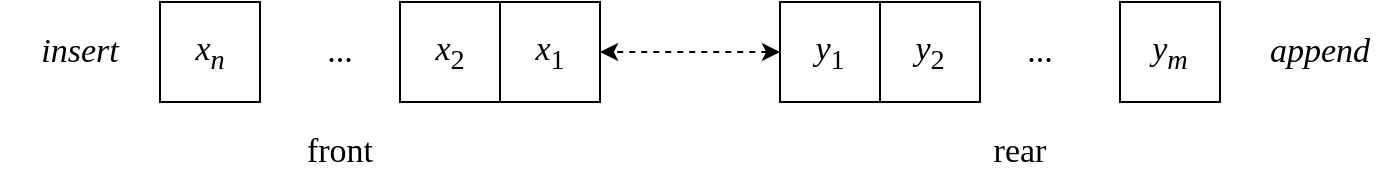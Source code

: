 <mxfile version="20.3.0" type="device" pages="2"><diagram id="tfBq0tVWoUPmBabS9Vh8" name="paired array"><mxGraphModel dx="1106" dy="852" grid="1" gridSize="10" guides="1" tooltips="1" connect="1" arrows="1" fold="1" page="1" pageScale="1" pageWidth="850" pageHeight="1100" math="0" shadow="0"><root><mxCell id="0"/><mxCell id="1" parent="0"/><mxCell id="3wsfO_mj57V4BgmMsToR-2" value="&lt;font size=&quot;1&quot; face=&quot;Times New Roman&quot;&gt;&lt;span style=&quot;font-size: 17px;&quot;&gt;&lt;i&gt;x&lt;/i&gt;&lt;sub style=&quot;&quot;&gt;1&lt;/sub&gt;&lt;/span&gt;&lt;/font&gt;" style="rounded=0;whiteSpace=wrap;html=1;" vertex="1" parent="1"><mxGeometry x="340" y="360" width="50" height="50" as="geometry"/></mxCell><mxCell id="3wsfO_mj57V4BgmMsToR-3" value="&lt;font size=&quot;1&quot; face=&quot;Times New Roman&quot;&gt;&lt;span style=&quot;font-size: 17px;&quot;&gt;&lt;i&gt;x&lt;/i&gt;&lt;sub style=&quot;&quot;&gt;2&lt;/sub&gt;&lt;/span&gt;&lt;/font&gt;" style="rounded=0;whiteSpace=wrap;html=1;" vertex="1" parent="1"><mxGeometry x="290" y="360" width="50" height="50" as="geometry"/></mxCell><mxCell id="3wsfO_mj57V4BgmMsToR-4" value="&lt;font size=&quot;1&quot; face=&quot;Times New Roman&quot;&gt;&lt;span style=&quot;font-size: 17px;&quot;&gt;&lt;i&gt;x&lt;/i&gt;&lt;sub style=&quot;&quot;&gt;&lt;i&gt;n&lt;/i&gt;&lt;/sub&gt;&lt;/span&gt;&lt;/font&gt;" style="rounded=0;whiteSpace=wrap;html=1;" vertex="1" parent="1"><mxGeometry x="170" y="360" width="50" height="50" as="geometry"/></mxCell><mxCell id="3wsfO_mj57V4BgmMsToR-5" value="&lt;font style=&quot;font-size: 17px;&quot;&gt;front&lt;/font&gt;" style="text;html=1;strokeColor=none;fillColor=none;align=center;verticalAlign=middle;whiteSpace=wrap;rounded=0;fontFamily=Times New Roman;fontSize=17;" vertex="1" parent="1"><mxGeometry x="230" y="420" width="60" height="30" as="geometry"/></mxCell><mxCell id="3wsfO_mj57V4BgmMsToR-6" value="&lt;font style=&quot;font-size: 17px;&quot;&gt;...&lt;/font&gt;" style="text;html=1;strokeColor=none;fillColor=none;align=center;verticalAlign=middle;whiteSpace=wrap;rounded=0;fontFamily=Times New Roman;fontSize=17;" vertex="1" parent="1"><mxGeometry x="230" y="370" width="60" height="30" as="geometry"/></mxCell><mxCell id="3wsfO_mj57V4BgmMsToR-7" value="&lt;font size=&quot;1&quot; face=&quot;Times New Roman&quot;&gt;&lt;span style=&quot;font-size: 17px;&quot;&gt;&lt;i&gt;y&lt;/i&gt;&lt;sub style=&quot;&quot;&gt;1&lt;/sub&gt;&lt;/span&gt;&lt;/font&gt;" style="rounded=0;whiteSpace=wrap;html=1;" vertex="1" parent="1"><mxGeometry x="480" y="360" width="50" height="50" as="geometry"/></mxCell><mxCell id="3wsfO_mj57V4BgmMsToR-8" value="&lt;font size=&quot;1&quot; face=&quot;Times New Roman&quot;&gt;&lt;span style=&quot;font-size: 17px;&quot;&gt;&lt;i&gt;y&lt;/i&gt;&lt;sub style=&quot;&quot;&gt;2&lt;/sub&gt;&lt;/span&gt;&lt;/font&gt;" style="rounded=0;whiteSpace=wrap;html=1;" vertex="1" parent="1"><mxGeometry x="530" y="360" width="50" height="50" as="geometry"/></mxCell><mxCell id="3wsfO_mj57V4BgmMsToR-9" value="&lt;font size=&quot;1&quot; face=&quot;Times New Roman&quot;&gt;&lt;span style=&quot;font-size: 17px;&quot;&gt;&lt;i&gt;y&lt;/i&gt;&lt;sub style=&quot;&quot;&gt;&lt;i&gt;m&lt;/i&gt;&lt;/sub&gt;&lt;/span&gt;&lt;/font&gt;" style="rounded=0;whiteSpace=wrap;html=1;" vertex="1" parent="1"><mxGeometry x="650" y="360" width="50" height="50" as="geometry"/></mxCell><mxCell id="3wsfO_mj57V4BgmMsToR-10" value="&lt;font style=&quot;font-size: 17px;&quot;&gt;rear&lt;/font&gt;" style="text;html=1;strokeColor=none;fillColor=none;align=center;verticalAlign=middle;whiteSpace=wrap;rounded=0;fontFamily=Times New Roman;fontSize=17;" vertex="1" parent="1"><mxGeometry x="570" y="420" width="60" height="30" as="geometry"/></mxCell><mxCell id="3wsfO_mj57V4BgmMsToR-11" value="&lt;font style=&quot;font-size: 17px;&quot;&gt;...&lt;/font&gt;" style="text;html=1;strokeColor=none;fillColor=none;align=center;verticalAlign=middle;whiteSpace=wrap;rounded=0;fontFamily=Times New Roman;fontSize=17;" vertex="1" parent="1"><mxGeometry x="580" y="370" width="60" height="30" as="geometry"/></mxCell><mxCell id="3wsfO_mj57V4BgmMsToR-12" style="rounded=0;orthogonalLoop=1;jettySize=auto;html=1;exitX=0;exitY=0.5;exitDx=0;exitDy=0;dashed=1;fontFamily=Times New Roman;fontSize=17;startArrow=classic;startFill=1;entryX=1;entryY=0.5;entryDx=0;entryDy=0;" edge="1" parent="1" source="3wsfO_mj57V4BgmMsToR-7" target="3wsfO_mj57V4BgmMsToR-2"><mxGeometry relative="1" as="geometry"><mxPoint x="110" y="385" as="sourcePoint"/><mxPoint x="410" y="380" as="targetPoint"/></mxGeometry></mxCell><mxCell id="3wsfO_mj57V4BgmMsToR-13" value="&lt;font style=&quot;font-size: 17px;&quot;&gt;&lt;i&gt;append&lt;/i&gt;&lt;/font&gt;" style="text;html=1;strokeColor=none;fillColor=none;align=center;verticalAlign=middle;whiteSpace=wrap;rounded=0;fontFamily=Times New Roman;fontSize=17;" vertex="1" parent="1"><mxGeometry x="720" y="370" width="60" height="30" as="geometry"/></mxCell><mxCell id="3wsfO_mj57V4BgmMsToR-15" value="&lt;font style=&quot;font-size: 17px;&quot;&gt;&lt;i&gt;insert&lt;/i&gt;&lt;/font&gt;" style="text;html=1;strokeColor=none;fillColor=none;align=center;verticalAlign=middle;whiteSpace=wrap;rounded=0;fontFamily=Times New Roman;fontSize=17;" vertex="1" parent="1"><mxGeometry x="90" y="370" width="80" height="30" as="geometry"/></mxCell></root></mxGraphModel></diagram><diagram id="JdrYG1BK3n3VU4sHW269" name="concatenate list"><mxGraphModel dx="1106" dy="852" grid="1" gridSize="10" guides="1" tooltips="1" connect="1" arrows="1" fold="1" page="1" pageScale="1" pageWidth="850" pageHeight="1100" math="0" shadow="0"><root><mxCell id="0"/><mxCell id="1" parent="0"/><mxCell id="C2brfUu0RRCaMJZJOc1d-6" style="rounded=0;orthogonalLoop=1;jettySize=auto;html=1;exitX=0;exitY=1;exitDx=0;exitDy=0;entryX=0.5;entryY=0;entryDx=0;entryDy=0;fontFamily=Times New Roman;fontSize=17;" edge="1" parent="1" source="HHdITmhu7nQhFh4LREWK-1" target="nvnuQxMtekcqHCpSXYlJ-1"><mxGeometry relative="1" as="geometry"/></mxCell><mxCell id="C2brfUu0RRCaMJZJOc1d-8" style="rounded=0;orthogonalLoop=1;jettySize=auto;html=1;exitX=0;exitY=1;exitDx=0;exitDy=0;entryX=0.5;entryY=0;entryDx=0;entryDy=0;fontFamily=Times New Roman;fontSize=17;" edge="1" parent="1" source="HHdITmhu7nQhFh4LREWK-1" target="nvnuQxMtekcqHCpSXYlJ-2"><mxGeometry relative="1" as="geometry"/></mxCell><mxCell id="C2brfUu0RRCaMJZJOc1d-9" style="edgeStyle=none;rounded=0;orthogonalLoop=1;jettySize=auto;html=1;exitX=1;exitY=1;exitDx=0;exitDy=0;entryX=0.5;entryY=0;entryDx=0;entryDy=0;fontFamily=Times New Roman;fontSize=17;" edge="1" parent="1" source="HHdITmhu7nQhFh4LREWK-1" target="C2brfUu0RRCaMJZJOc1d-2"><mxGeometry relative="1" as="geometry"/></mxCell><mxCell id="HHdITmhu7nQhFh4LREWK-1" value="&lt;font style=&quot;font-size: 17px;&quot; face=&quot;Times New Roman&quot;&gt;&lt;i&gt;x&lt;/i&gt;&lt;sub&gt;1&lt;/sub&gt;&lt;/font&gt;" style="ellipse;whiteSpace=wrap;html=1;aspect=fixed;" vertex="1" parent="1"><mxGeometry x="380" y="100" width="60" height="60" as="geometry"/></mxCell><mxCell id="C2brfUu0RRCaMJZJOc1d-10" style="edgeStyle=none;rounded=0;orthogonalLoop=1;jettySize=auto;html=1;exitX=0.5;exitY=1;exitDx=0;exitDy=0;entryX=0.5;entryY=0;entryDx=0;entryDy=0;fontFamily=Times New Roman;fontSize=17;" edge="1" parent="1" source="nvnuQxMtekcqHCpSXYlJ-1" target="C2brfUu0RRCaMJZJOc1d-3"><mxGeometry relative="1" as="geometry"/></mxCell><mxCell id="nvnuQxMtekcqHCpSXYlJ-1" value="&lt;font size=&quot;1&quot; face=&quot;Times New Roman&quot;&gt;&lt;span style=&quot;font-size: 17px;&quot;&gt;&lt;i&gt;c&lt;/i&gt;&lt;sub style=&quot;&quot;&gt;1&lt;/sub&gt;&lt;/span&gt;&lt;/font&gt;" style="rounded=0;whiteSpace=wrap;html=1;" vertex="1" parent="1"><mxGeometry x="280" y="190" width="50" height="50" as="geometry"/></mxCell><mxCell id="C2brfUu0RRCaMJZJOc1d-11" style="edgeStyle=none;rounded=0;orthogonalLoop=1;jettySize=auto;html=1;exitX=0.5;exitY=1;exitDx=0;exitDy=0;entryX=0.5;entryY=0;entryDx=0;entryDy=0;fontFamily=Times New Roman;fontSize=17;" edge="1" parent="1" source="nvnuQxMtekcqHCpSXYlJ-2" target="C2brfUu0RRCaMJZJOc1d-4"><mxGeometry relative="1" as="geometry"/></mxCell><mxCell id="nvnuQxMtekcqHCpSXYlJ-2" value="&lt;font size=&quot;1&quot; face=&quot;Times New Roman&quot;&gt;&lt;span style=&quot;font-size: 17px;&quot;&gt;&lt;i&gt;c&lt;/i&gt;&lt;sub style=&quot;&quot;&gt;2&lt;/sub&gt;&lt;/span&gt;&lt;/font&gt;" style="rounded=0;whiteSpace=wrap;html=1;" vertex="1" parent="1"><mxGeometry x="330" y="190" width="50" height="50" as="geometry"/></mxCell><mxCell id="C2brfUu0RRCaMJZJOc1d-1" value="&lt;font style=&quot;font-size: 17px;&quot;&gt;...&lt;/font&gt;" style="text;html=1;strokeColor=none;fillColor=none;align=center;verticalAlign=middle;whiteSpace=wrap;rounded=0;fontFamily=Times New Roman;fontSize=17;" vertex="1" parent="1"><mxGeometry x="400" y="200" width="60" height="30" as="geometry"/></mxCell><mxCell id="C2brfUu0RRCaMJZJOc1d-12" style="edgeStyle=none;rounded=0;orthogonalLoop=1;jettySize=auto;html=1;exitX=0.5;exitY=1;exitDx=0;exitDy=0;entryX=0.5;entryY=0;entryDx=0;entryDy=0;fontFamily=Times New Roman;fontSize=17;" edge="1" parent="1" source="C2brfUu0RRCaMJZJOc1d-2" target="C2brfUu0RRCaMJZJOc1d-5"><mxGeometry relative="1" as="geometry"/></mxCell><mxCell id="C2brfUu0RRCaMJZJOc1d-2" value="&lt;font size=&quot;1&quot; face=&quot;Times New Roman&quot;&gt;&lt;span style=&quot;font-size: 17px;&quot;&gt;&lt;i&gt;c&lt;/i&gt;&lt;sub style=&quot;&quot;&gt;&lt;i&gt;n&lt;/i&gt;&lt;/sub&gt;&lt;/span&gt;&lt;/font&gt;" style="rounded=0;whiteSpace=wrap;html=1;" vertex="1" parent="1"><mxGeometry x="470" y="190" width="50" height="50" as="geometry"/></mxCell><mxCell id="C2brfUu0RRCaMJZJOc1d-3" value="&lt;i&gt;x&lt;/i&gt;&lt;sub style=&quot;&quot;&gt;2&lt;/sub&gt;, &lt;i&gt;x&lt;/i&gt;&lt;sub style=&quot;&quot;&gt;3&lt;/sub&gt;, ..., &lt;i&gt;x&lt;/i&gt;&lt;sub style=&quot;&quot;&gt;i&lt;/sub&gt;" style="rounded=0;whiteSpace=wrap;html=1;fontFamily=Times New Roman;fontSize=17;" vertex="1" parent="1"><mxGeometry x="130" y="300" width="120" height="50" as="geometry"/></mxCell><mxCell id="C2brfUu0RRCaMJZJOc1d-4" value="&lt;i&gt;x&lt;/i&gt;&lt;sub style=&quot;&quot;&gt;&lt;i&gt;i&lt;/i&gt;+1&lt;/sub&gt;, &lt;i&gt;x&lt;/i&gt;&lt;sub style=&quot;&quot;&gt;&lt;i&gt;i&lt;/i&gt;+2&lt;/sub&gt;, ..., &lt;i&gt;x&lt;/i&gt;&lt;sub style=&quot;&quot;&gt;&lt;i&gt;j&lt;/i&gt;&lt;/sub&gt;" style="rounded=0;whiteSpace=wrap;html=1;fontFamily=Times New Roman;fontSize=17;" vertex="1" parent="1"><mxGeometry x="290" y="300" width="120" height="50" as="geometry"/></mxCell><mxCell id="C2brfUu0RRCaMJZJOc1d-5" value="&lt;i&gt;x&lt;/i&gt;&lt;sub style=&quot;&quot;&gt;&lt;i&gt;k&lt;/i&gt;&lt;/sub&gt;, &lt;i&gt;x&lt;/i&gt;&lt;sub style=&quot;&quot;&gt;&lt;i&gt;k&lt;/i&gt;+1&lt;/sub&gt;, ..., &lt;i&gt;x&lt;/i&gt;&lt;sub style=&quot;&quot;&gt;&lt;i&gt;n&lt;/i&gt;&lt;/sub&gt;" style="rounded=0;whiteSpace=wrap;html=1;fontFamily=Times New Roman;fontSize=17;" vertex="1" parent="1"><mxGeometry x="490" y="300" width="120" height="50" as="geometry"/></mxCell></root></mxGraphModel></diagram></mxfile>